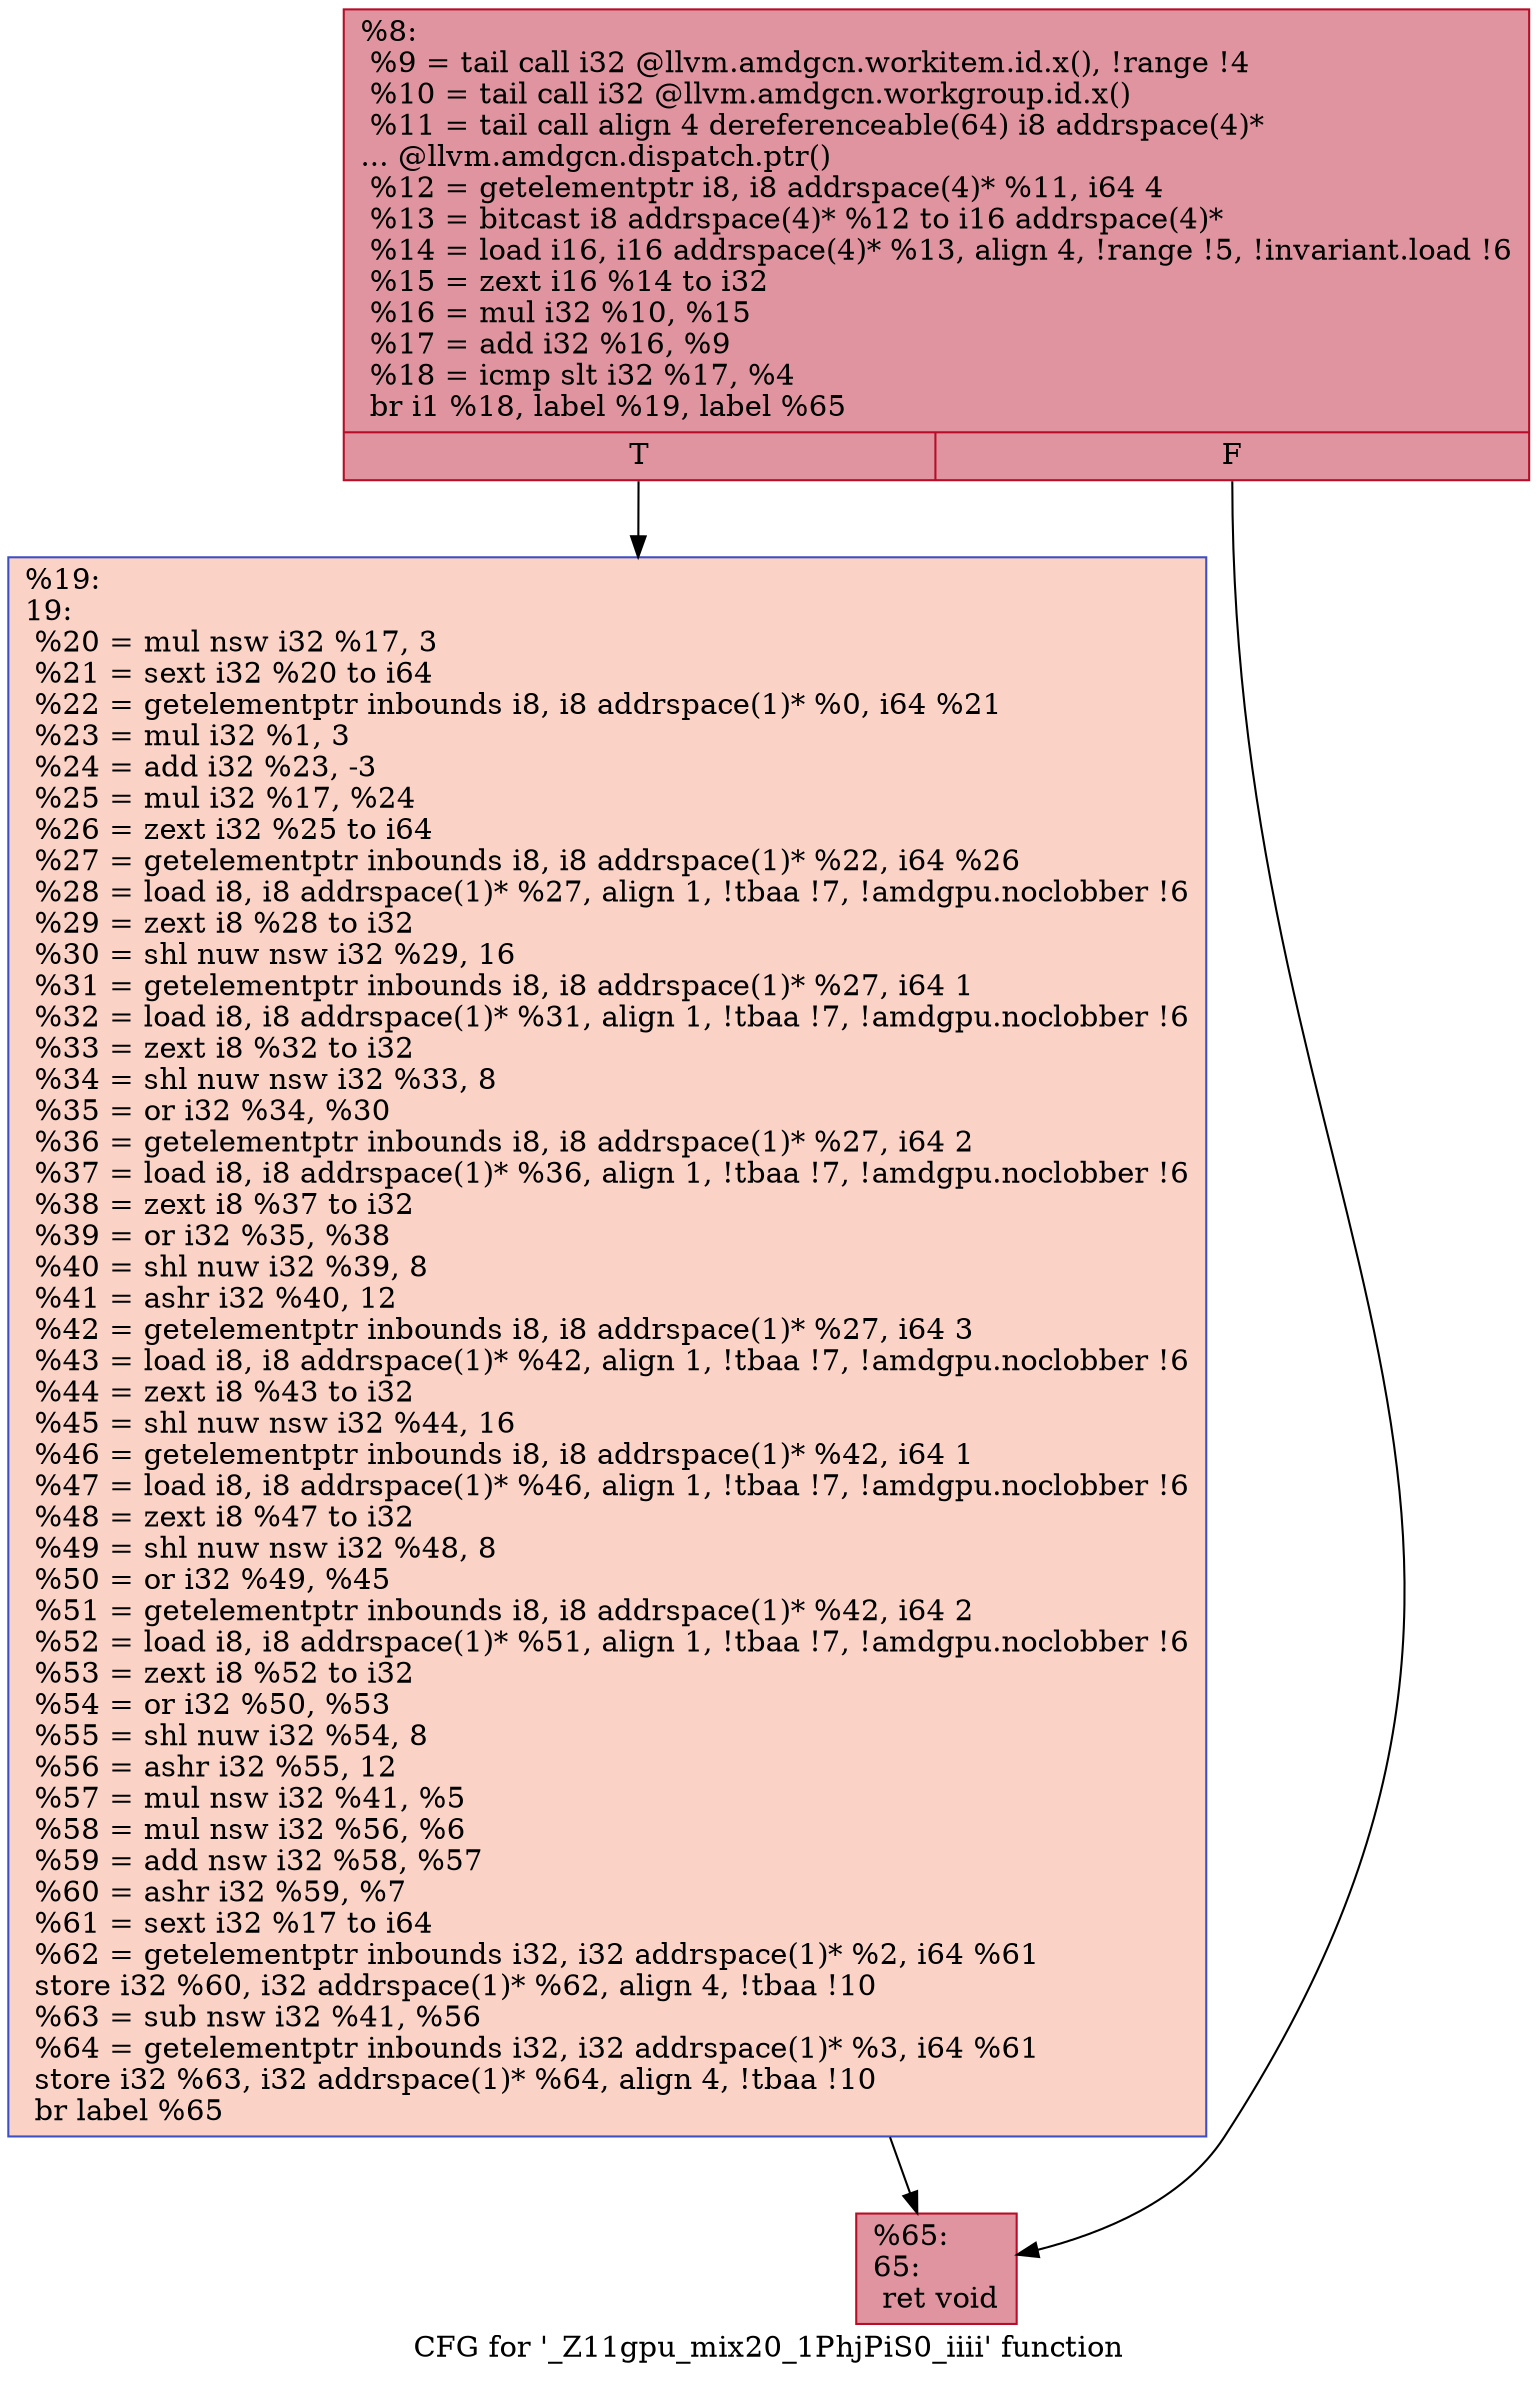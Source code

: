 digraph "CFG for '_Z11gpu_mix20_1PhjPiS0_iiii' function" {
	label="CFG for '_Z11gpu_mix20_1PhjPiS0_iiii' function";

	Node0x485a810 [shape=record,color="#b70d28ff", style=filled, fillcolor="#b70d2870",label="{%8:\l  %9 = tail call i32 @llvm.amdgcn.workitem.id.x(), !range !4\l  %10 = tail call i32 @llvm.amdgcn.workgroup.id.x()\l  %11 = tail call align 4 dereferenceable(64) i8 addrspace(4)*\l... @llvm.amdgcn.dispatch.ptr()\l  %12 = getelementptr i8, i8 addrspace(4)* %11, i64 4\l  %13 = bitcast i8 addrspace(4)* %12 to i16 addrspace(4)*\l  %14 = load i16, i16 addrspace(4)* %13, align 4, !range !5, !invariant.load !6\l  %15 = zext i16 %14 to i32\l  %16 = mul i32 %10, %15\l  %17 = add i32 %16, %9\l  %18 = icmp slt i32 %17, %4\l  br i1 %18, label %19, label %65\l|{<s0>T|<s1>F}}"];
	Node0x485a810:s0 -> Node0x485c740;
	Node0x485a810:s1 -> Node0x485c7d0;
	Node0x485c740 [shape=record,color="#3d50c3ff", style=filled, fillcolor="#f59c7d70",label="{%19:\l19:                                               \l  %20 = mul nsw i32 %17, 3\l  %21 = sext i32 %20 to i64\l  %22 = getelementptr inbounds i8, i8 addrspace(1)* %0, i64 %21\l  %23 = mul i32 %1, 3\l  %24 = add i32 %23, -3\l  %25 = mul i32 %17, %24\l  %26 = zext i32 %25 to i64\l  %27 = getelementptr inbounds i8, i8 addrspace(1)* %22, i64 %26\l  %28 = load i8, i8 addrspace(1)* %27, align 1, !tbaa !7, !amdgpu.noclobber !6\l  %29 = zext i8 %28 to i32\l  %30 = shl nuw nsw i32 %29, 16\l  %31 = getelementptr inbounds i8, i8 addrspace(1)* %27, i64 1\l  %32 = load i8, i8 addrspace(1)* %31, align 1, !tbaa !7, !amdgpu.noclobber !6\l  %33 = zext i8 %32 to i32\l  %34 = shl nuw nsw i32 %33, 8\l  %35 = or i32 %34, %30\l  %36 = getelementptr inbounds i8, i8 addrspace(1)* %27, i64 2\l  %37 = load i8, i8 addrspace(1)* %36, align 1, !tbaa !7, !amdgpu.noclobber !6\l  %38 = zext i8 %37 to i32\l  %39 = or i32 %35, %38\l  %40 = shl nuw i32 %39, 8\l  %41 = ashr i32 %40, 12\l  %42 = getelementptr inbounds i8, i8 addrspace(1)* %27, i64 3\l  %43 = load i8, i8 addrspace(1)* %42, align 1, !tbaa !7, !amdgpu.noclobber !6\l  %44 = zext i8 %43 to i32\l  %45 = shl nuw nsw i32 %44, 16\l  %46 = getelementptr inbounds i8, i8 addrspace(1)* %42, i64 1\l  %47 = load i8, i8 addrspace(1)* %46, align 1, !tbaa !7, !amdgpu.noclobber !6\l  %48 = zext i8 %47 to i32\l  %49 = shl nuw nsw i32 %48, 8\l  %50 = or i32 %49, %45\l  %51 = getelementptr inbounds i8, i8 addrspace(1)* %42, i64 2\l  %52 = load i8, i8 addrspace(1)* %51, align 1, !tbaa !7, !amdgpu.noclobber !6\l  %53 = zext i8 %52 to i32\l  %54 = or i32 %50, %53\l  %55 = shl nuw i32 %54, 8\l  %56 = ashr i32 %55, 12\l  %57 = mul nsw i32 %41, %5\l  %58 = mul nsw i32 %56, %6\l  %59 = add nsw i32 %58, %57\l  %60 = ashr i32 %59, %7\l  %61 = sext i32 %17 to i64\l  %62 = getelementptr inbounds i32, i32 addrspace(1)* %2, i64 %61\l  store i32 %60, i32 addrspace(1)* %62, align 4, !tbaa !10\l  %63 = sub nsw i32 %41, %56\l  %64 = getelementptr inbounds i32, i32 addrspace(1)* %3, i64 %61\l  store i32 %63, i32 addrspace(1)* %64, align 4, !tbaa !10\l  br label %65\l}"];
	Node0x485c740 -> Node0x485c7d0;
	Node0x485c7d0 [shape=record,color="#b70d28ff", style=filled, fillcolor="#b70d2870",label="{%65:\l65:                                               \l  ret void\l}"];
}
